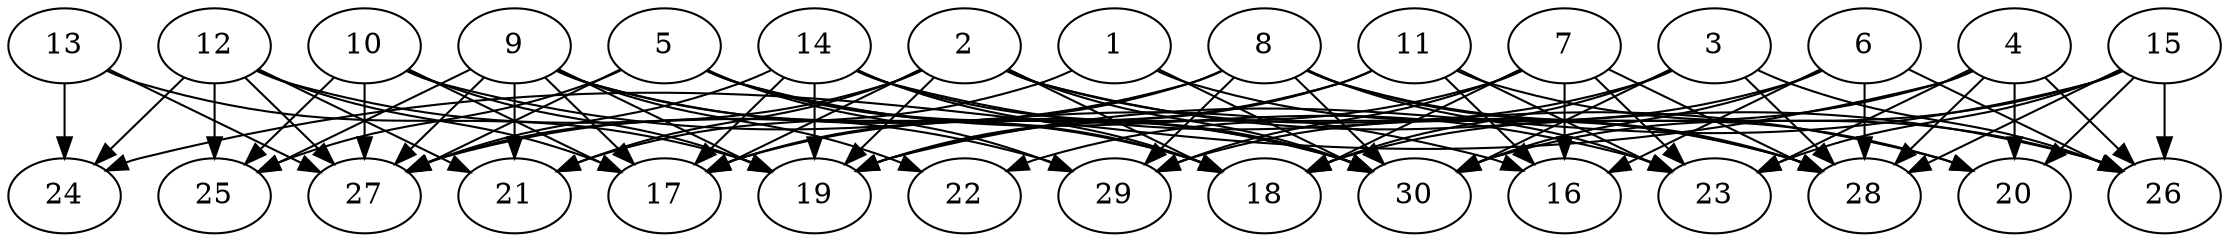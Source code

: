 // DAG automatically generated by daggen at Wed Apr 12 12:23:39 2017
// ./daggen --dot -n 30 --jump=5 --fat=0.8 --regularity=0.8 --density=0.6 
digraph G {
  1 [size="134217728000", alpha="0.11"]
  1 -> 21 [size ="209715200"]
  1 -> 28 [size ="209715200"]
  1 -> 30 [size ="209715200"]
  2 [size="417204677673", alpha="0.09"]
  2 -> 17 [size ="301989888"]
  2 -> 18 [size ="301989888"]
  2 -> 19 [size ="301989888"]
  2 -> 21 [size ="301989888"]
  2 -> 26 [size ="301989888"]
  2 -> 27 [size ="301989888"]
  2 -> 28 [size ="301989888"]
  2 -> 30 [size ="301989888"]
  3 [size="248195543295", alpha="0.13"]
  3 -> 18 [size ="209715200"]
  3 -> 22 [size ="209715200"]
  3 -> 26 [size ="209715200"]
  3 -> 28 [size ="209715200"]
  3 -> 30 [size ="209715200"]
  4 [size="711155339", alpha="0.07"]
  4 -> 18 [size ="33554432"]
  4 -> 20 [size ="33554432"]
  4 -> 23 [size ="33554432"]
  4 -> 24 [size ="33554432"]
  4 -> 26 [size ="33554432"]
  4 -> 28 [size ="33554432"]
  5 [size="20367470068", alpha="0.14"]
  5 -> 18 [size ="75497472"]
  5 -> 23 [size ="75497472"]
  5 -> 25 [size ="75497472"]
  5 -> 27 [size ="75497472"]
  5 -> 29 [size ="75497472"]
  5 -> 30 [size ="75497472"]
  6 [size="20516838750", alpha="0.05"]
  6 -> 16 [size ="411041792"]
  6 -> 26 [size ="411041792"]
  6 -> 28 [size ="411041792"]
  6 -> 29 [size ="411041792"]
  6 -> 30 [size ="411041792"]
  7 [size="1073741824000", alpha="0.00"]
  7 -> 16 [size ="838860800"]
  7 -> 18 [size ="838860800"]
  7 -> 19 [size ="838860800"]
  7 -> 23 [size ="838860800"]
  7 -> 28 [size ="838860800"]
  7 -> 29 [size ="838860800"]
  8 [size="624369508441", alpha="0.20"]
  8 -> 17 [size ="411041792"]
  8 -> 20 [size ="411041792"]
  8 -> 23 [size ="411041792"]
  8 -> 27 [size ="411041792"]
  8 -> 28 [size ="411041792"]
  8 -> 29 [size ="411041792"]
  8 -> 30 [size ="411041792"]
  9 [size="28991029248", alpha="0.14"]
  9 -> 17 [size ="75497472"]
  9 -> 18 [size ="75497472"]
  9 -> 19 [size ="75497472"]
  9 -> 21 [size ="75497472"]
  9 -> 22 [size ="75497472"]
  9 -> 25 [size ="75497472"]
  9 -> 27 [size ="75497472"]
  9 -> 30 [size ="75497472"]
  10 [size="549755813888", alpha="0.01"]
  10 -> 16 [size ="536870912"]
  10 -> 17 [size ="536870912"]
  10 -> 19 [size ="536870912"]
  10 -> 25 [size ="536870912"]
  10 -> 27 [size ="536870912"]
  11 [size="40490067357", alpha="0.17"]
  11 -> 16 [size ="679477248"]
  11 -> 17 [size ="679477248"]
  11 -> 19 [size ="679477248"]
  11 -> 23 [size ="679477248"]
  11 -> 26 [size ="679477248"]
  12 [size="28991029248", alpha="0.06"]
  12 -> 17 [size ="75497472"]
  12 -> 21 [size ="75497472"]
  12 -> 24 [size ="75497472"]
  12 -> 25 [size ="75497472"]
  12 -> 27 [size ="75497472"]
  12 -> 29 [size ="75497472"]
  13 [size="1841134960", alpha="0.15"]
  13 -> 19 [size ="33554432"]
  13 -> 24 [size ="33554432"]
  13 -> 27 [size ="33554432"]
  14 [size="20841976232", alpha="0.10"]
  14 -> 17 [size ="411041792"]
  14 -> 18 [size ="411041792"]
  14 -> 19 [size ="411041792"]
  14 -> 20 [size ="411041792"]
  14 -> 27 [size ="411041792"]
  14 -> 30 [size ="411041792"]
  15 [size="10096937484", alpha="0.08"]
  15 -> 19 [size ="536870912"]
  15 -> 20 [size ="536870912"]
  15 -> 23 [size ="536870912"]
  15 -> 26 [size ="536870912"]
  15 -> 28 [size ="536870912"]
  15 -> 30 [size ="536870912"]
  16 [size="1187354752", alpha="0.05"]
  17 [size="312074828208", alpha="0.01"]
  18 [size="6552372351", alpha="0.16"]
  19 [size="1212978452405", alpha="0.02"]
  20 [size="35287206201", alpha="0.19"]
  21 [size="319331052795", alpha="0.04"]
  22 [size="28991029248", alpha="0.18"]
  23 [size="1073741824000", alpha="0.00"]
  24 [size="635936213380", alpha="0.02"]
  25 [size="6829617277", alpha="0.12"]
  26 [size="1635324339", alpha="0.02"]
  27 [size="6918016399", alpha="0.19"]
  28 [size="741992045383", alpha="0.09"]
  29 [size="1073741824000", alpha="0.03"]
  30 [size="68719476736", alpha="0.04"]
}
